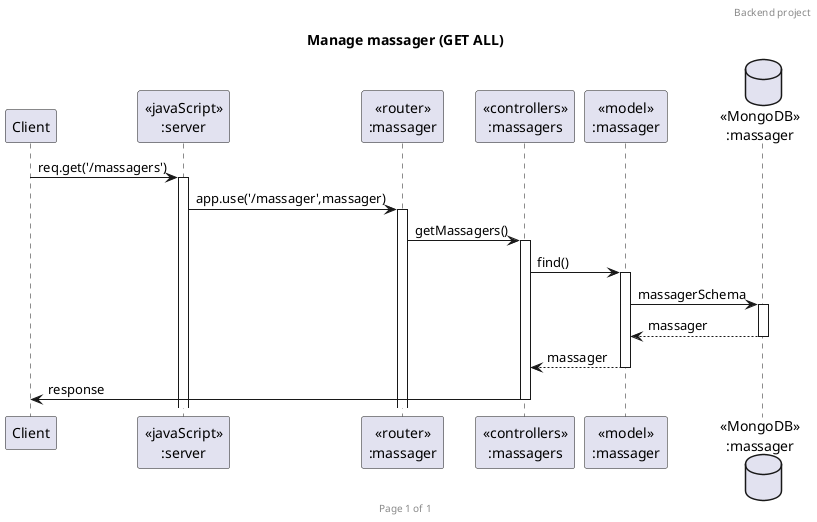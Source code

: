@startuml Manage massager (GET ALL)

header Backend project 
footer Page %page% of %lastpage%
title "Manage massager (GET ALL)"

participant "Client" as client
participant "<<javaScript>>\n:server" as server
participant "<<router>>\n:massager" as routermassager
participant "<<controllers>>\n:massagers" as controllermassager
participant "<<model>>\n:massager" as modelmassager
database "<<MongoDB>>\n:massager" as massagerDatabase

client->server ++:req.get('/massagers')
server->routermassager ++:app.use('/massager',massager)
routermassager -> controllermassager ++:getMassagers()
controllermassager->modelmassager ++:find()
modelmassager ->massagerDatabase ++: massagerSchema
massagerDatabase --> modelmassager --: massager
controllermassager <-- modelmassager --: massager
controllermassager->client --:response

@enduml
